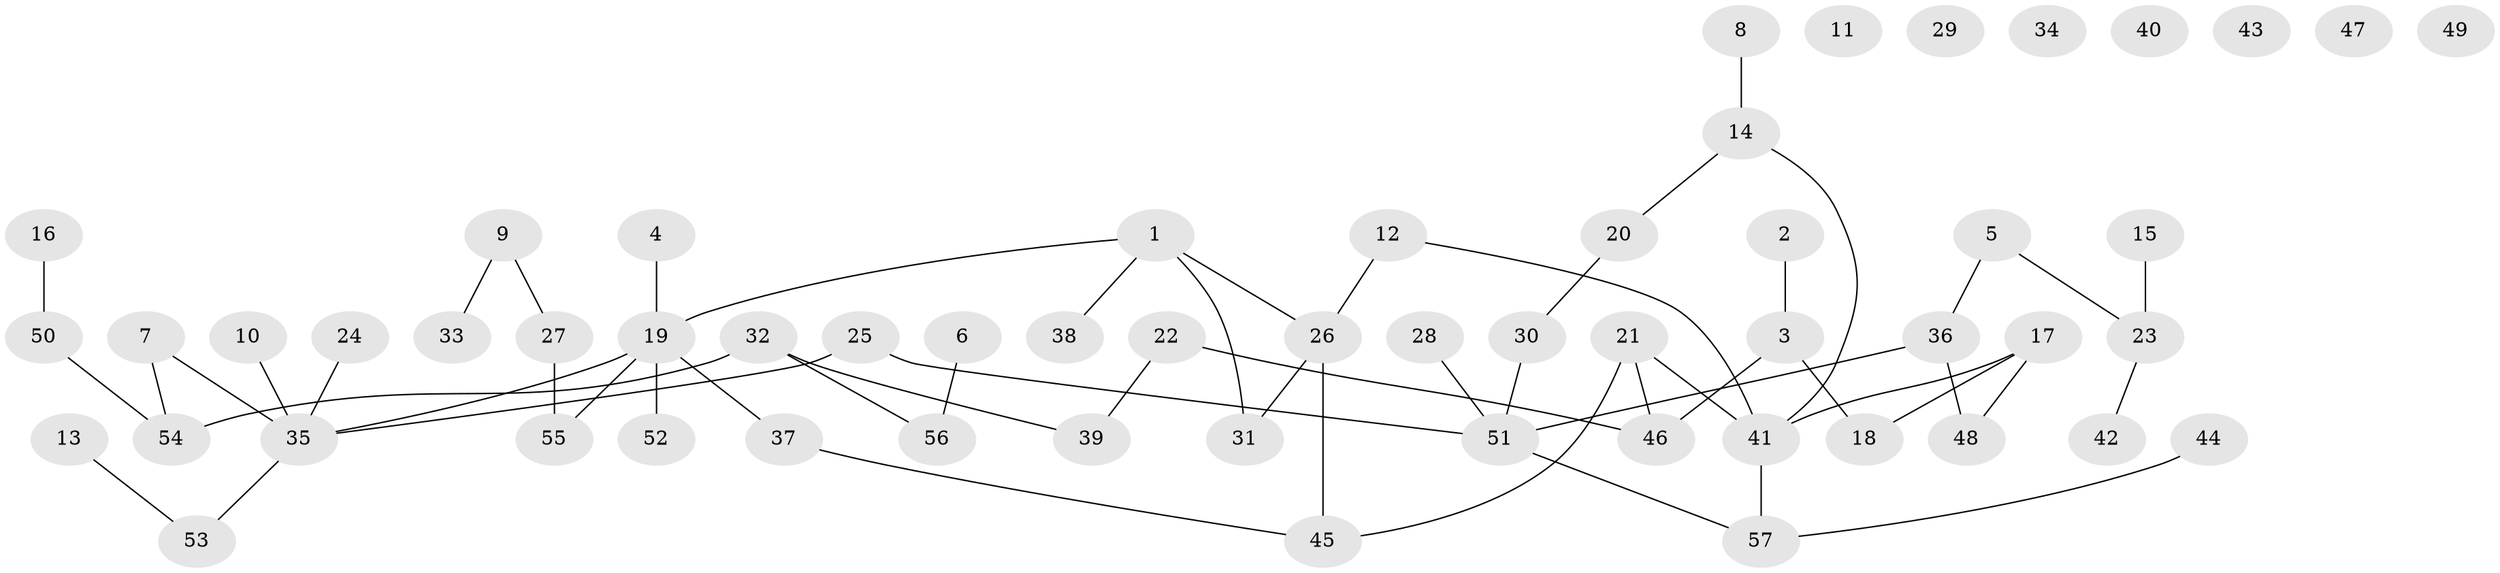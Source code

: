 // coarse degree distribution, {3: 0.21428571428571427, 4: 0.10714285714285714, 1: 0.35714285714285715, 2: 0.21428571428571427, 6: 0.03571428571428571, 5: 0.07142857142857142}
// Generated by graph-tools (version 1.1) at 2025/48/03/04/25 22:48:12]
// undirected, 57 vertices, 57 edges
graph export_dot {
  node [color=gray90,style=filled];
  1;
  2;
  3;
  4;
  5;
  6;
  7;
  8;
  9;
  10;
  11;
  12;
  13;
  14;
  15;
  16;
  17;
  18;
  19;
  20;
  21;
  22;
  23;
  24;
  25;
  26;
  27;
  28;
  29;
  30;
  31;
  32;
  33;
  34;
  35;
  36;
  37;
  38;
  39;
  40;
  41;
  42;
  43;
  44;
  45;
  46;
  47;
  48;
  49;
  50;
  51;
  52;
  53;
  54;
  55;
  56;
  57;
  1 -- 19;
  1 -- 26;
  1 -- 31;
  1 -- 38;
  2 -- 3;
  3 -- 18;
  3 -- 46;
  4 -- 19;
  5 -- 23;
  5 -- 36;
  6 -- 56;
  7 -- 35;
  7 -- 54;
  8 -- 14;
  9 -- 27;
  9 -- 33;
  10 -- 35;
  12 -- 26;
  12 -- 41;
  13 -- 53;
  14 -- 20;
  14 -- 41;
  15 -- 23;
  16 -- 50;
  17 -- 18;
  17 -- 41;
  17 -- 48;
  19 -- 35;
  19 -- 37;
  19 -- 52;
  19 -- 55;
  20 -- 30;
  21 -- 41;
  21 -- 45;
  21 -- 46;
  22 -- 39;
  22 -- 46;
  23 -- 42;
  24 -- 35;
  25 -- 35;
  25 -- 51;
  26 -- 31;
  26 -- 45;
  27 -- 55;
  28 -- 51;
  30 -- 51;
  32 -- 39;
  32 -- 54;
  32 -- 56;
  35 -- 53;
  36 -- 48;
  36 -- 51;
  37 -- 45;
  41 -- 57;
  44 -- 57;
  50 -- 54;
  51 -- 57;
}
